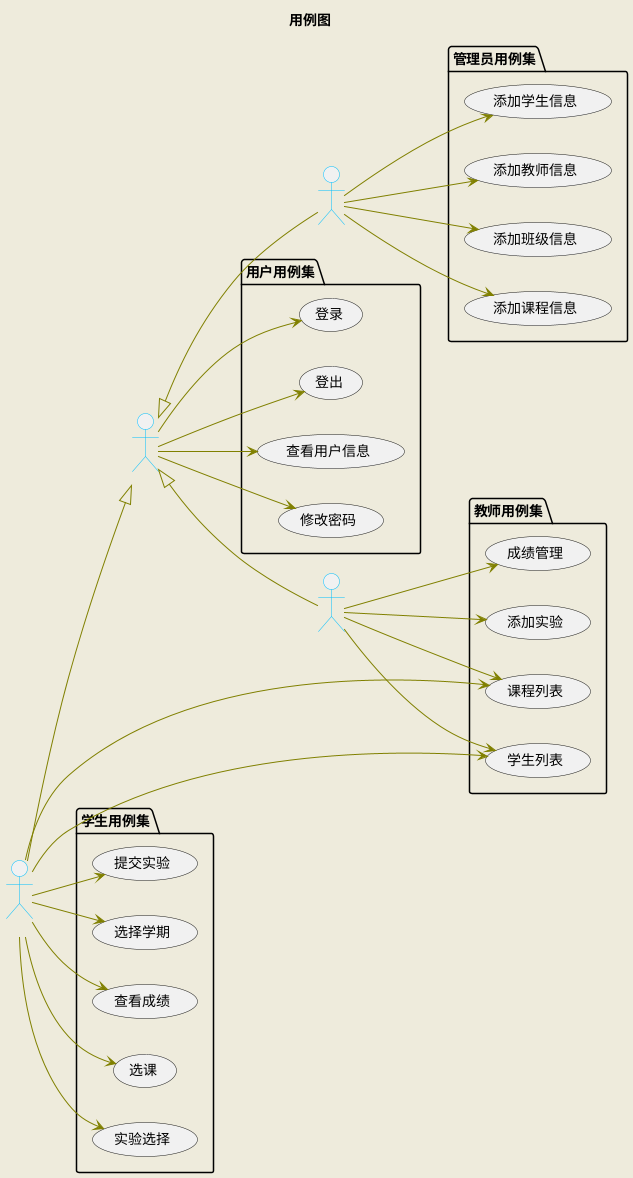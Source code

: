 @startuml
skinparam backgroundColor #EEEBDC

skinparam sequence {
	ArrowColor DeepSkyBlue
	ActorBorderColor DeepSkyBlue
	LifeLineBorderColor black
	LifeLineBackgroundColor #A9DCDF

	ParticipantBorderColor DeepSkyBlue
	ParticipantBackgroundColor DodgerBlue
	ParticipantFontName Impact
	ParticipantFontSize 20
	ParticipantFontColor #A9DCDF

	ArrowColor Olive
    	ActorFontName Courier

    	ActorBackgroundColor<< Human >> Gold
}

left to right direction
title 用例图

actor 教师

actor 学生

actor 用户

用户 <|-- 教师

用户 <|-down- 管理员

用户 <|-up- 学生


package 用户用例集 {
用户 --> (登录)

用户 --> (登出)

用户 --> (查看用户信息)

用户 --> (修改密码)

}




package 管理员用例集{

管理员 --> (添加学生信息)
管理员 --> (添加教师信息)
管理员 --> (添加班级信息)
管理员 --> (添加课程信息)

}
package 教师用例集 {

教师 --> (成绩管理)
教师 --> (课程列表)
教师 --> (学生列表)
教师 --> (添加实验)
}
package 学生用例集{

学生 --> (课程列表)
学生 --> (选择学期)
学生 --> (学生列表)
学生 --> (查看成绩)
学生 --> (选课)
学生 --> (实验选择)
学生 --> (提交实验)
}
@enduml